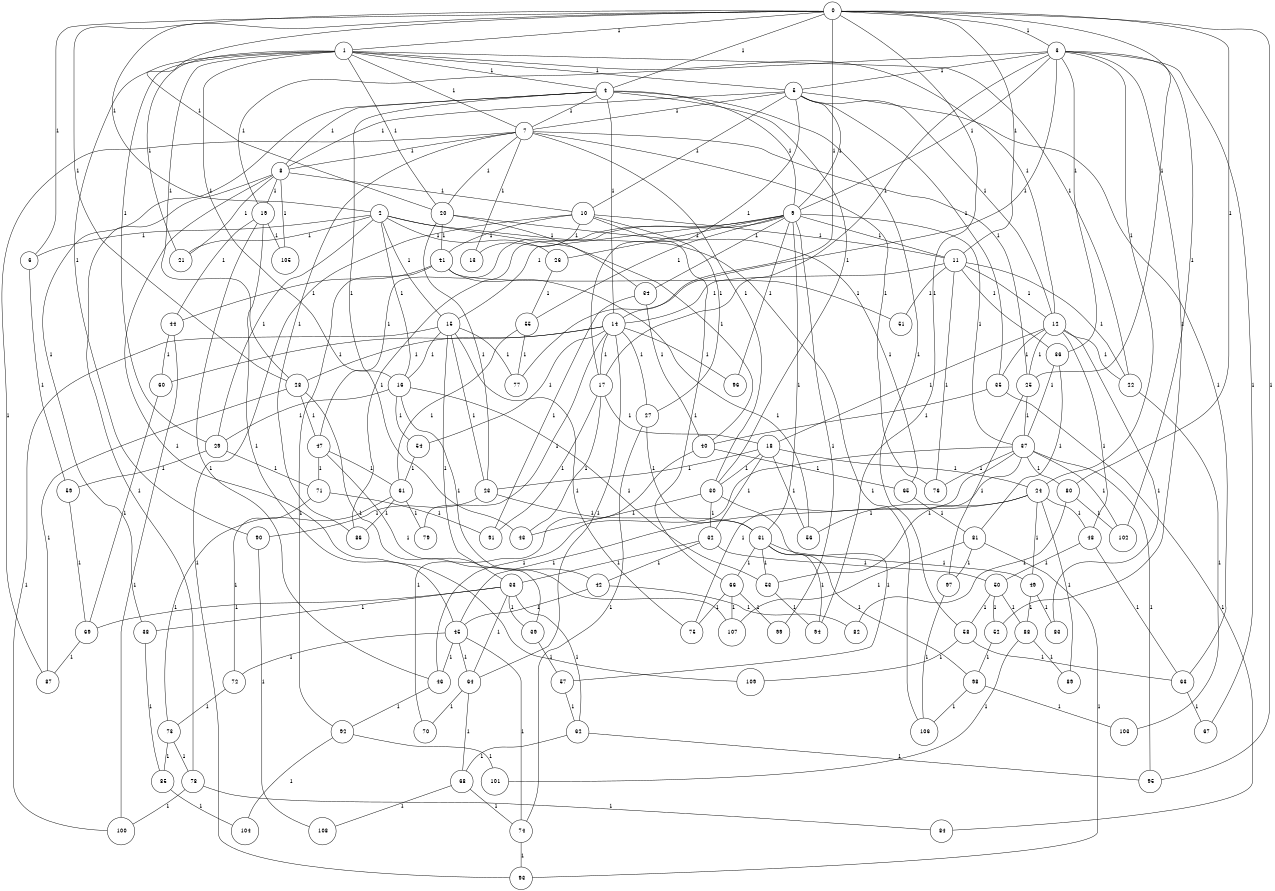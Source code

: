 graph G {
size="8.5,11;"
ratio = "expand;"
fixedsize="true;"
overlap="scale;"
node[shape=circle,width=.12,hight=.12,fontsize=12]
edge[fontsize=12]

0[label=" 0" color=black, pos="2.1577568,0.66967296!"];
1[label=" 1" color=black, pos="1.7645275,1.523984!"];
2[label=" 2" color=black, pos="1.7951836,0.51876166!"];
3[label=" 3" color=black, pos="2.8249964,0.58149809!"];
4[label=" 4" color=black, pos="2.9213705,0.53776629!"];
5[label=" 5" color=black, pos="1.2032915,1.4352428!"];
6[label=" 6" color=black, pos="2.3853696,2.7381712!"];
7[label=" 7" color=black, pos="2.3854642,1.7919889!"];
8[label=" 8" color=black, pos="2.452994,0.76485594!"];
9[label=" 9" color=black, pos="1.6645036,1.5690902!"];
10[label=" 10" color=black, pos="1.6349014,0.98023659!"];
11[label=" 11" color=black, pos="0.022652952,1.1566935!"];
12[label=" 12" color=black, pos="1.4750266,0.33571083!"];
13[label=" 13" color=black, pos="2.7054824,1.0172753!"];
14[label=" 14" color=black, pos="1.7542321,1.3690296!"];
15[label=" 15" color=black, pos="1.7424094,2.6829173!"];
16[label=" 16" color=black, pos="0.62268035,1.4129249!"];
17[label=" 17" color=black, pos="1.7366131,1.7468712!"];
18[label=" 18" color=black, pos="0.069867084,2.8314123!"];
19[label=" 19" color=black, pos="2.2888425,1.0365435!"];
20[label=" 20" color=black, pos="1.6825656,2.442187!"];
21[label=" 21" color=black, pos="1.1432079,2.4789!"];
22[label=" 22" color=black, pos="0.21490878,2.0371364!"];
23[label=" 23" color=black, pos="1.0089481,0.15272157!"];
24[label=" 24" color=black, pos="2.1678269,0.91881238!"];
25[label=" 25" color=black, pos="2.5476617,2.2759545!"];
26[label=" 26" color=black, pos="1.3927913,1.7100488!"];
27[label=" 27" color=black, pos="0.095472718,0.44550283!"];
28[label=" 28" color=black, pos="0.11884659,1.1660863!"];
29[label=" 29" color=black, pos="0.34715217,0.15949451!"];
30[label=" 30" color=black, pos="0.49291585,0.51937911!"];
31[label=" 31" color=black, pos="0.91668452,2.1334923!"];
32[label=" 32" color=black, pos="1.2377472,2.9889514!"];
33[label=" 33" color=black, pos="0.71798827,2.4029377!"];
34[label=" 34" color=black, pos="2.3722728,0.79241343!"];
35[label=" 35" color=black, pos="2.8595788,2.2457838!"];
36[label=" 36" color=black, pos="1.1256061,1.2404799!"];
37[label=" 37" color=black, pos="0.056856426,0.034819268!"];
38[label=" 38" color=black, pos="0.59660524,2.0516362!"];
39[label=" 39" color=black, pos="0.22629906,1.5978011!"];
40[label=" 40" color=black, pos="2.2374332,1.2494552!"];
41[label=" 41" color=black, pos="2.8516585,1.0662011!"];
42[label=" 42" color=black, pos="2.7653793,2.6916768!"];
43[label=" 43" color=black, pos="2.0965308,0.60338349!"];
44[label=" 44" color=black, pos="0.34933081,0.69489522!"];
45[label=" 45" color=black, pos="1.2438377,1.9559595!"];
46[label=" 46" color=black, pos="0.28391287,0.35373271!"];
47[label=" 47" color=black, pos="0.19272422,1.9742582!"];
48[label=" 48" color=black, pos="1.5382864,0.3855789!"];
49[label=" 49" color=black, pos="2.8761062,0.61387613!"];
50[label=" 50" color=black, pos="1.3103945,1.2664436!"];
51[label=" 51" color=black, pos="2.2430136,0.62906219!"];
52[label=" 52" color=black, pos="1.7136904,2.9985317!"];
53[label=" 53" color=black, pos="2.0536719,2.7979711!"];
54[label=" 54" color=black, pos="1.9620869,0.84779669!"];
55[label=" 55" color=black, pos="2.1032377,0.58496853!"];
56[label=" 56" color=black, pos="2.0457682,2.0314689!"];
57[label=" 57" color=black, pos="1.4223274,1.5633599!"];
58[label=" 58" color=black, pos="0.95089799,2.1396472!"];
59[label=" 59" color=black, pos="2.6996306,1.786256!"];
60[label=" 60" color=black, pos="2.0926668,2.3708492!"];
61[label=" 61" color=black, pos="1.7392789,0.48392347!"];
62[label=" 62" color=black, pos="2.3205241,2.8561769!"];
63[label=" 63" color=black, pos="0.15377504,1.0652859!"];
64[label=" 64" color=black, pos="0.41169288,2.1214177!"];
65[label=" 65" color=black, pos="1.7420998,1.5667422!"];
66[label=" 66" color=black, pos="1.5145811,0.88690941!"];
67[label=" 67" color=black, pos="2.4750988,1.6275327!"];
68[label=" 68" color=black, pos="0.45795317,2.7141044!"];
69[label=" 69" color=black, pos="0.16720228,1.8985979!"];
70[label=" 70" color=black, pos="1.529748,2.9114882!"];
71[label=" 71" color=black, pos="2.1959202,2.8830663!"];
72[label=" 72" color=black, pos="2.0735288,1.4416334!"];
73[label=" 73" color=black, pos="1.6892615,0.50862641!"];
74[label=" 74" color=black, pos="2.7147651,2.4180542!"];
75[label=" 75" color=black, pos="0.068701269,1.7576296!"];
76[label=" 76" color=black, pos="2.0439689,0.72388652!"];
77[label=" 77" color=black, pos="1.6697618,0.69889764!"];
78[label=" 78" color=black, pos="0.37725918,2.8830328!"];
79[label=" 79" color=black, pos="1.5871599,0.1807925!"];
80[label=" 80" color=black, pos="1.7705831,2.4763174!"];
81[label=" 81" color=black, pos="0.63080153,0.66368712!"];
82[label=" 82" color=black, pos="1.3804796,0.53543054!"];
83[label=" 83" color=black, pos="1.1273283,2.9758353!"];
84[label=" 84" color=black, pos="0.76479409,0.38246852!"];
85[label=" 85" color=black, pos="2.3222062,0.63406566!"];
86[label=" 86" color=black, pos="2.691752,1.2726448!"];
87[label=" 87" color=black, pos="0.28319759,0.93960067!"];
88[label=" 88" color=black, pos="2.0758632,2.5136252!"];
89[label=" 89" color=black, pos="1.4008618,0.052231318!"];
90[label=" 90" color=black, pos="0.25905369,1.2305222!"];
91[label=" 91" color=black, pos="1.880722,2.5576793!"];
92[label=" 92" color=black, pos="0.9060793,2.080072!"];
93[label=" 93" color=black, pos="1.021514,2.9277509!"];
94[label=" 94" color=black, pos="2.2312361,0.99217798!"];
95[label=" 95" color=black, pos="0.65383291,2.5682143!"];
96[label=" 96" color=black, pos="1.3476967,0.4363608!"];
97[label=" 97" color=black, pos="0.25915186,2.5298998!"];
98[label=" 98" color=black, pos="0.076253972,2.9045876!"];
99[label=" 99" color=black, pos="1.9667795,0.60249204!"];
100[label=" 100" color=black, pos="0.40241478,2.1011443!"];
101[label=" 101" color=black, pos="2.3967016,1.1371948!"];
102[label=" 102" color=black, pos="1.2292908,0.14237138!"];
103[label=" 103" color=black, pos="2.0611515,2.6128198!"];
104[label=" 104" color=black, pos="2.7924252,1.1574066!"];
105[label=" 105" color=black, pos="2.5377727,1.5697827!"];
106[label=" 106" color=black, pos="1.4477284,2.5710027!"];
107[label=" 107" color=black, pos="2.9366372,0.28736675!"];
108[label=" 108" color=black, pos="1.8560587,2.7629808!"];
109[label=" 109" color=black, pos="0.41740626,1.880698!"];
0--1[label="1"]
0--2[label="1"]
0--3[label="1"]
0--4[label="1"]
0--6[label="1"]
0--11[label="1"]
0--14[label="1"]
0--20[label="1"]
0--25[label="1"]
0--28[label="1"]
0--80[label="1"]
0--94[label="1"]
0--95[label="1"]
1--4[label="1"]
1--5[label="1"]
1--7[label="1"]
1--12[label="1"]
1--16[label="1"]
1--20[label="1"]
1--21[label="1"]
1--22[label="1"]
1--28[label="1"]
1--29[label="1"]
1--90[label="1"]
2--6[label="1"]
2--15[label="1"]
2--16[label="1"]
2--21[label="1"]
2--26[label="1"]
2--29[label="1"]
2--40[label="1"]
2--106[label="1"]
3--5[label="1"]
3--9[label="1"]
3--17[label="1"]
3--19[label="1"]
3--24[label="1"]
3--36[label="1"]
3--52[label="1"]
3--67[label="1"]
3--77[label="1"]
3--102[label="1"]
4--7[label="1"]
4--8[label="1"]
4--9[label="1"]
4--14[label="1"]
4--30[label="1"]
4--38[label="1"]
4--43[label="1"]
4--58[label="1"]
5--7[label="1"]
5--8[label="1"]
5--9[label="1"]
5--10[label="1"]
5--12[label="1"]
5--17[label="1"]
5--35[label="1"]
5--63[label="1"]
6--59[label="1"]
7--8[label="1"]
7--13[label="1"]
7--20[label="1"]
7--25[label="1"]
7--30[label="1"]
7--76[label="1"]
7--86[label="1"]
7--87[label="1"]
8--10[label="1"]
8--19[label="1"]
8--21[label="1"]
8--78[label="1"]
8--105[label="1"]
8--109[label="1"]
9--11[label="1"]
9--15[label="1"]
9--26[label="1"]
9--31[label="1"]
9--34[label="1"]
9--37[label="1"]
9--47[label="1"]
9--55[label="1"]
9--86[label="1"]
9--96[label="1"]
9--99[label="1"]
10--11[label="1"]
10--13[label="1"]
10--27[label="1"]
10--41[label="1"]
10--66[label="1"]
10--93[label="1"]
11--12[label="1"]
11--14[label="1"]
11--22[label="1"]
11--36[label="1"]
11--51[label="1"]
11--76[label="1"]
12--18[label="1"]
12--22[label="1"]
12--25[label="1"]
12--35[label="1"]
12--48[label="1"]
12--83[label="1"]
14--17[label="1"]
14--27[label="1"]
14--28[label="1"]
14--54[label="1"]
14--60[label="1"]
14--64[label="1"]
14--79[label="1"]
14--96[label="1"]
15--16[label="1"]
15--23[label="1"]
15--33[label="1"]
15--75[label="1"]
15--77[label="1"]
15--100[label="1"]
16--29[label="1"]
16--42[label="1"]
16--53[label="1"]
16--54[label="1"]
17--18[label="1"]
17--43[label="1"]
17--91[label="1"]
18--23[label="1"]
18--24[label="1"]
18--30[label="1"]
18--32[label="1"]
18--56[label="1"]
19--44[label="1"]
19--45[label="1"]
19--46[label="1"]
19--105[label="1"]
20--23[label="1"]
20--34[label="1"]
20--41[label="1"]
20--65[label="1"]
22--103[label="1"]
23--31[label="1"]
23--90[label="1"]
24--45[label="1"]
24--48[label="1"]
24--49[label="1"]
24--56[label="1"]
24--89[label="1"]
25--37[label="1"]
25--97[label="1"]
26--55[label="1"]
27--31[label="1"]
27--74[label="1"]
28--39[label="1"]
28--47[label="1"]
28--87[label="1"]
29--59[label="1"]
29--71[label="1"]
30--32[label="1"]
30--43[label="1"]
30--57[label="1"]
31--49[label="1"]
31--53[label="1"]
31--66[label="1"]
31--94[label="1"]
31--98[label="1"]
32--33[label="1"]
32--42[label="1"]
32--50[label="1"]
33--38[label="1"]
33--39[label="1"]
33--62[label="1"]
33--64[label="1"]
33--69[label="1"]
34--40[label="1"]
34--91[label="1"]
35--40[label="1"]
35--84[label="1"]
36--37[label="1"]
36--81[label="1"]
37--46[label="1"]
37--53[label="1"]
37--75[label="1"]
37--76[label="1"]
37--80[label="1"]
37--95[label="1"]
37--102[label="1"]
38--85[label="1"]
39--57[label="1"]
40--65[label="1"]
40--70[label="1"]
41--44[label="1"]
41--51[label="1"]
41--56[label="1"]
41--92[label="1"]
42--45[label="1"]
42--82[label="1"]
44--60[label="1"]
44--100[label="1"]
45--46[label="1"]
45--64[label="1"]
45--72[label="1"]
45--74[label="1"]
46--92[label="1"]
47--61[label="1"]
47--71[label="1"]
47--107[label="1"]
48--50[label="1"]
48--63[label="1"]
49--83[label="1"]
49--88[label="1"]
50--52[label="1"]
50--58[label="1"]
50--88[label="1"]
52--98[label="1"]
53--94[label="1"]
54--61[label="1"]
55--61[label="1"]
55--77[label="1"]
57--62[label="1"]
58--63[label="1"]
58--109[label="1"]
59--69[label="1"]
60--69[label="1"]
61--73[label="1"]
61--79[label="1"]
61--86[label="1"]
62--68[label="1"]
62--95[label="1"]
63--67[label="1"]
64--68[label="1"]
64--70[label="1"]
65--81[label="1"]
66--75[label="1"]
66--99[label="1"]
66--107[label="1"]
68--74[label="1"]
68--108[label="1"]
69--87[label="1"]
71--72[label="1"]
71--91[label="1"]
72--73[label="1"]
73--78[label="1"]
73--85[label="1"]
74--93[label="1"]
78--84[label="1"]
78--100[label="1"]
80--82[label="1"]
80--102[label="1"]
81--93[label="1"]
81--97[label="1"]
81--107[label="1"]
85--104[label="1"]
88--89[label="1"]
88--101[label="1"]
90--108[label="1"]
92--101[label="1"]
92--104[label="1"]
97--106[label="1"]
98--103[label="1"]
98--106[label="1"]

}
